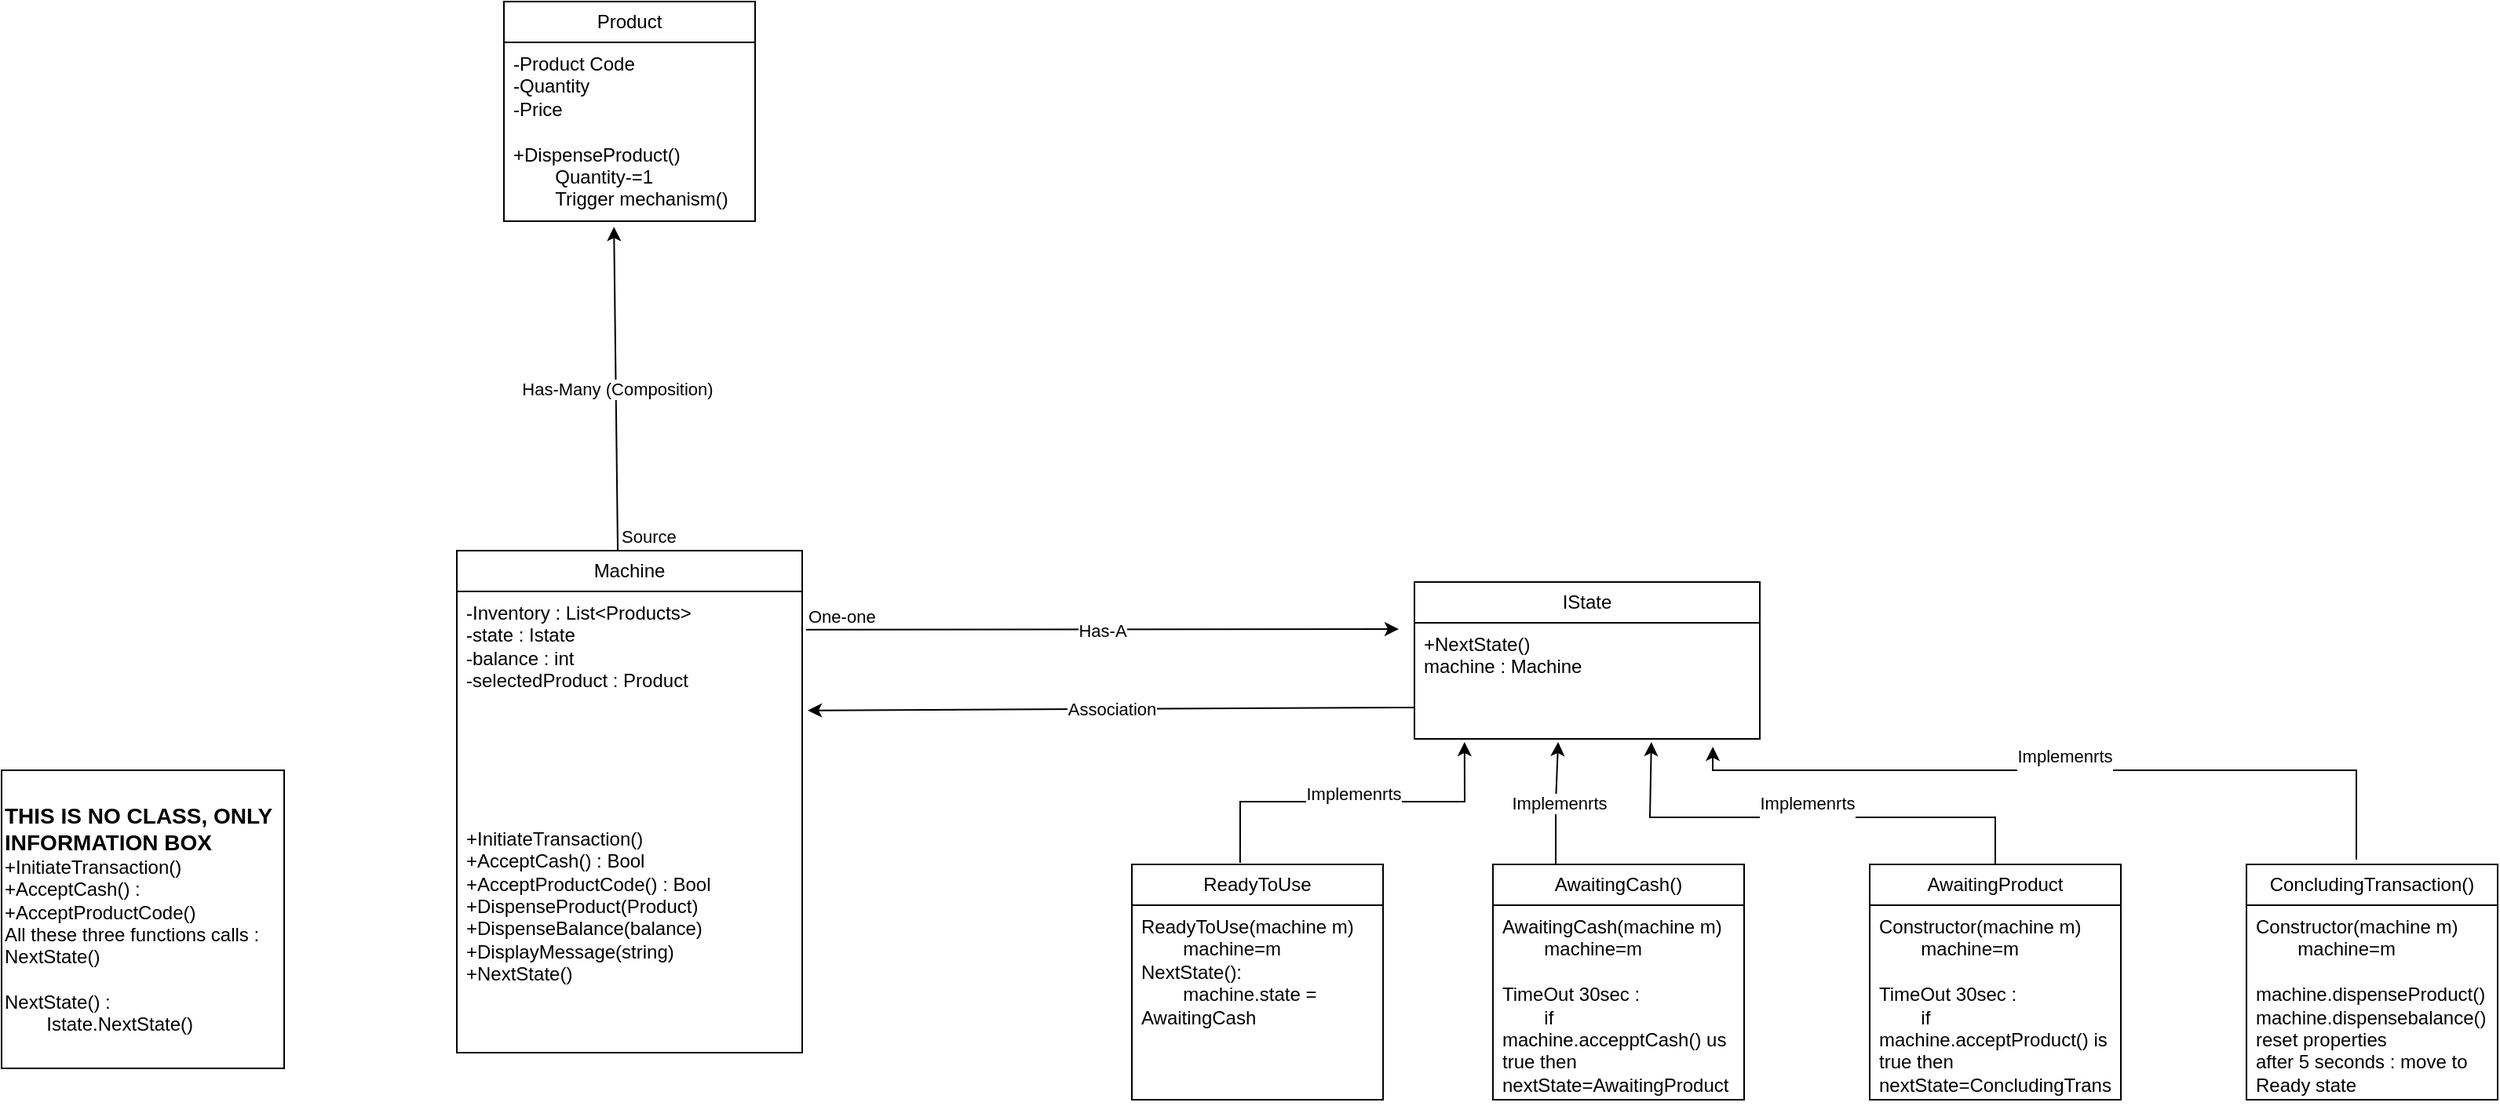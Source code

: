 <mxfile version="24.7.8">
  <diagram id="C5RBs43oDa-KdzZeNtuy" name="Page-1">
    <mxGraphModel dx="2449" dy="1594" grid="1" gridSize="10" guides="1" tooltips="1" connect="1" arrows="1" fold="1" page="0" pageScale="1" pageWidth="827" pageHeight="1169" math="0" shadow="0">
      <root>
        <mxCell id="WIyWlLk6GJQsqaUBKTNV-0" />
        <mxCell id="WIyWlLk6GJQsqaUBKTNV-1" parent="WIyWlLk6GJQsqaUBKTNV-0" />
        <mxCell id="9EL65uPqYUARe2e2anMU-4" value="Machine" style="swimlane;fontStyle=0;childLayout=stackLayout;horizontal=1;startSize=26;fillColor=none;horizontalStack=0;resizeParent=1;resizeParentMax=0;resizeLast=0;collapsible=1;marginBottom=0;whiteSpace=wrap;html=1;" vertex="1" parent="WIyWlLk6GJQsqaUBKTNV-1">
          <mxGeometry x="-100" y="40" width="220" height="320" as="geometry" />
        </mxCell>
        <mxCell id="9EL65uPqYUARe2e2anMU-5" value="-Inventory : List&amp;lt;Products&amp;gt;&lt;br&gt;-state : Istate&lt;br&gt;-balance : int&lt;br&gt;-selectedProduct : Product&lt;br&gt;&lt;br&gt;&lt;br&gt;&lt;br&gt;&lt;br&gt;&lt;br&gt;&lt;br&gt;+InitiateTransaction()&lt;br&gt;+AcceptCash() : Bool&lt;br&gt;+AcceptProductCode() : Bool&lt;br&gt;+DispenseProduct(Product)&lt;br&gt;+DispenseBalance(balance)&lt;div&gt;+DisplayMessage(string)&lt;br&gt;+NextState()&lt;/div&gt;" style="text;strokeColor=none;fillColor=none;align=left;verticalAlign=top;spacingLeft=4;spacingRight=4;overflow=hidden;rotatable=0;points=[[0,0.5],[1,0.5]];portConstraint=eastwest;whiteSpace=wrap;html=1;" vertex="1" parent="9EL65uPqYUARe2e2anMU-4">
          <mxGeometry y="26" width="220" height="294" as="geometry" />
        </mxCell>
        <mxCell id="9EL65uPqYUARe2e2anMU-10" value="IState" style="swimlane;fontStyle=0;childLayout=stackLayout;horizontal=1;startSize=26;fillColor=none;horizontalStack=0;resizeParent=1;resizeParentMax=0;resizeLast=0;collapsible=1;marginBottom=0;whiteSpace=wrap;html=1;" vertex="1" parent="WIyWlLk6GJQsqaUBKTNV-1">
          <mxGeometry x="510" y="60" width="220" height="100" as="geometry" />
        </mxCell>
        <mxCell id="9EL65uPqYUARe2e2anMU-11" value="+NextState()&lt;br&gt;machine : Machine" style="text;strokeColor=none;fillColor=none;align=left;verticalAlign=top;spacingLeft=4;spacingRight=4;overflow=hidden;rotatable=0;points=[[0,0.5],[1,0.5]];portConstraint=eastwest;whiteSpace=wrap;html=1;" vertex="1" parent="9EL65uPqYUARe2e2anMU-10">
          <mxGeometry y="26" width="220" height="74" as="geometry" />
        </mxCell>
        <mxCell id="9EL65uPqYUARe2e2anMU-12" value="ReadyToUse" style="swimlane;fontStyle=0;childLayout=stackLayout;horizontal=1;startSize=26;fillColor=none;horizontalStack=0;resizeParent=1;resizeParentMax=0;resizeLast=0;collapsible=1;marginBottom=0;whiteSpace=wrap;html=1;" vertex="1" parent="WIyWlLk6GJQsqaUBKTNV-1">
          <mxGeometry x="330" y="240" width="160" height="150" as="geometry" />
        </mxCell>
        <mxCell id="9EL65uPqYUARe2e2anMU-13" value="ReadyToUse(machine m)&lt;br&gt;&lt;span style=&quot;white-space: pre;&quot;&gt;&#x9;&lt;/span&gt;machine=m&lt;br&gt;NextState():&lt;br&gt;&lt;span style=&quot;white-space: pre;&quot;&gt;&#x9;&lt;/span&gt;machine.state = AwaitingCash" style="text;strokeColor=none;fillColor=none;align=left;verticalAlign=top;spacingLeft=4;spacingRight=4;overflow=hidden;rotatable=0;points=[[0,0.5],[1,0.5]];portConstraint=eastwest;whiteSpace=wrap;html=1;" vertex="1" parent="9EL65uPqYUARe2e2anMU-12">
          <mxGeometry y="26" width="160" height="124" as="geometry" />
        </mxCell>
        <mxCell id="9EL65uPqYUARe2e2anMU-14" value="Product" style="swimlane;fontStyle=0;childLayout=stackLayout;horizontal=1;startSize=26;fillColor=none;horizontalStack=0;resizeParent=1;resizeParentMax=0;resizeLast=0;collapsible=1;marginBottom=0;whiteSpace=wrap;html=1;" vertex="1" parent="WIyWlLk6GJQsqaUBKTNV-1">
          <mxGeometry x="-70" y="-310" width="160" height="140" as="geometry" />
        </mxCell>
        <mxCell id="9EL65uPqYUARe2e2anMU-15" value="-Product Code&lt;br&gt;-Quantity&lt;br&gt;-Price&lt;div&gt;&lt;br&gt;+DispenseProduct()&lt;br&gt;&lt;span style=&quot;white-space: pre;&quot;&gt;&#x9;&lt;/span&gt;Quantity-=1&lt;br&gt;&lt;span style=&quot;white-space: pre;&quot;&gt;&#x9;&lt;/span&gt;Trigger mechanism()&lt;br&gt;&lt;/div&gt;" style="text;strokeColor=none;fillColor=none;align=left;verticalAlign=top;spacingLeft=4;spacingRight=4;overflow=hidden;rotatable=0;points=[[0,0.5],[1,0.5]];portConstraint=eastwest;whiteSpace=wrap;html=1;" vertex="1" parent="9EL65uPqYUARe2e2anMU-14">
          <mxGeometry y="26" width="160" height="114" as="geometry" />
        </mxCell>
        <mxCell id="9EL65uPqYUARe2e2anMU-23" value="AwaitingCash()" style="swimlane;fontStyle=0;childLayout=stackLayout;horizontal=1;startSize=26;fillColor=none;horizontalStack=0;resizeParent=1;resizeParentMax=0;resizeLast=0;collapsible=1;marginBottom=0;whiteSpace=wrap;html=1;" vertex="1" parent="WIyWlLk6GJQsqaUBKTNV-1">
          <mxGeometry x="560" y="240" width="160" height="150" as="geometry" />
        </mxCell>
        <mxCell id="9EL65uPqYUARe2e2anMU-24" value="AwaitingCash(machine m)&lt;br&gt;&lt;span style=&quot;white-space: pre;&quot;&gt;&#x9;&lt;/span&gt;machine=m&lt;div&gt;&lt;br&gt;TimeOut 30sec :&lt;br&gt;&lt;span style=&quot;white-space: pre;&quot;&gt;&#x9;&lt;/span&gt;if machine.accepptCash() us true then nextState=AwaitingProduct&lt;br&gt;&lt;/div&gt;" style="text;strokeColor=none;fillColor=none;align=left;verticalAlign=top;spacingLeft=4;spacingRight=4;overflow=hidden;rotatable=0;points=[[0,0.5],[1,0.5]];portConstraint=eastwest;whiteSpace=wrap;html=1;" vertex="1" parent="9EL65uPqYUARe2e2anMU-23">
          <mxGeometry y="26" width="160" height="124" as="geometry" />
        </mxCell>
        <mxCell id="9EL65uPqYUARe2e2anMU-25" value="AwaitingProduct" style="swimlane;fontStyle=0;childLayout=stackLayout;horizontal=1;startSize=26;fillColor=none;horizontalStack=0;resizeParent=1;resizeParentMax=0;resizeLast=0;collapsible=1;marginBottom=0;whiteSpace=wrap;html=1;" vertex="1" parent="WIyWlLk6GJQsqaUBKTNV-1">
          <mxGeometry x="800" y="240" width="160" height="150" as="geometry" />
        </mxCell>
        <mxCell id="9EL65uPqYUARe2e2anMU-26" value="Constructor(machine m)&lt;br&gt;&lt;span style=&quot;white-space: pre;&quot;&gt;&#x9;&lt;/span&gt;machine=m&lt;br&gt;&lt;br&gt;TimeOut 30sec :&lt;br&gt;&lt;span style=&quot;white-space: pre;&quot;&gt;&#x9;&lt;/span&gt;if machine.acceptProduct() is true then nextState=ConcludingTrans" style="text;strokeColor=none;fillColor=none;align=left;verticalAlign=top;spacingLeft=4;spacingRight=4;overflow=hidden;rotatable=0;points=[[0,0.5],[1,0.5]];portConstraint=eastwest;whiteSpace=wrap;html=1;" vertex="1" parent="9EL65uPqYUARe2e2anMU-25">
          <mxGeometry y="26" width="160" height="124" as="geometry" />
        </mxCell>
        <mxCell id="9EL65uPqYUARe2e2anMU-27" value="ConcludingTransaction()" style="swimlane;fontStyle=0;childLayout=stackLayout;horizontal=1;startSize=26;fillColor=none;horizontalStack=0;resizeParent=1;resizeParentMax=0;resizeLast=0;collapsible=1;marginBottom=0;whiteSpace=wrap;html=1;" vertex="1" parent="WIyWlLk6GJQsqaUBKTNV-1">
          <mxGeometry x="1040" y="240" width="160" height="150" as="geometry" />
        </mxCell>
        <mxCell id="9EL65uPqYUARe2e2anMU-28" value="Constructor(machine m)&lt;br&gt;&lt;span style=&quot;white-space: pre;&quot;&gt;&#x9;&lt;/span&gt;machine=m&lt;br&gt;&lt;br&gt;machine.dispenseProduct()&lt;br&gt;machine.dispensebalance()&lt;br&gt;reset properties&lt;br&gt;after 5 seconds : move to Ready state" style="text;strokeColor=none;fillColor=none;align=left;verticalAlign=top;spacingLeft=4;spacingRight=4;overflow=hidden;rotatable=0;points=[[0,0.5],[1,0.5]];portConstraint=eastwest;whiteSpace=wrap;html=1;" vertex="1" parent="9EL65uPqYUARe2e2anMU-27">
          <mxGeometry y="26" width="160" height="124" as="geometry" />
        </mxCell>
        <mxCell id="9EL65uPqYUARe2e2anMU-29" value="" style="endArrow=classic;html=1;rounded=0;exitX=0.431;exitY=-0.007;exitDx=0;exitDy=0;exitPerimeter=0;entryX=0.145;entryY=1.027;entryDx=0;entryDy=0;entryPerimeter=0;" edge="1" parent="WIyWlLk6GJQsqaUBKTNV-1" source="9EL65uPqYUARe2e2anMU-12" target="9EL65uPqYUARe2e2anMU-11">
          <mxGeometry relative="1" as="geometry">
            <mxPoint x="560" y="270" as="sourcePoint" />
            <mxPoint x="660" y="270" as="targetPoint" />
            <Array as="points">
              <mxPoint x="399" y="200" />
              <mxPoint x="542" y="200" />
            </Array>
          </mxGeometry>
        </mxCell>
        <mxCell id="9EL65uPqYUARe2e2anMU-30" value="Label" style="edgeLabel;resizable=0;html=1;;align=center;verticalAlign=middle;" connectable="0" vertex="1" parent="9EL65uPqYUARe2e2anMU-29">
          <mxGeometry relative="1" as="geometry" />
        </mxCell>
        <mxCell id="9EL65uPqYUARe2e2anMU-32" value="Implemenrts&lt;div&gt;&lt;br&gt;&lt;/div&gt;" style="edgeLabel;html=1;align=center;verticalAlign=middle;resizable=0;points=[];" vertex="1" connectable="0" parent="9EL65uPqYUARe2e2anMU-29">
          <mxGeometry x="0.009" y="-2" relative="1" as="geometry">
            <mxPoint as="offset" />
          </mxGeometry>
        </mxCell>
        <mxCell id="9EL65uPqYUARe2e2anMU-33" value="" style="endArrow=classic;html=1;rounded=0;exitX=0.431;exitY=-0.007;exitDx=0;exitDy=0;exitPerimeter=0;entryX=0.273;entryY=1.027;entryDx=0;entryDy=0;entryPerimeter=0;" edge="1" parent="WIyWlLk6GJQsqaUBKTNV-1">
          <mxGeometry relative="1" as="geometry">
            <mxPoint x="600" y="240" as="sourcePoint" />
            <mxPoint x="601.56" y="161.998" as="targetPoint" />
            <Array as="points">
              <mxPoint x="600" y="201" />
            </Array>
          </mxGeometry>
        </mxCell>
        <mxCell id="9EL65uPqYUARe2e2anMU-34" value="Label" style="edgeLabel;resizable=0;html=1;;align=center;verticalAlign=middle;" connectable="0" vertex="1" parent="9EL65uPqYUARe2e2anMU-33">
          <mxGeometry relative="1" as="geometry" />
        </mxCell>
        <mxCell id="9EL65uPqYUARe2e2anMU-35" value="Implemenrts" style="edgeLabel;html=1;align=center;verticalAlign=middle;resizable=0;points=[];" vertex="1" connectable="0" parent="9EL65uPqYUARe2e2anMU-33">
          <mxGeometry x="0.009" y="-2" relative="1" as="geometry">
            <mxPoint as="offset" />
          </mxGeometry>
        </mxCell>
        <mxCell id="9EL65uPqYUARe2e2anMU-39" value="" style="endArrow=classic;html=1;rounded=0;exitX=0.431;exitY=-0.007;exitDx=0;exitDy=0;exitPerimeter=0;entryX=0.864;entryY=1.068;entryDx=0;entryDy=0;entryPerimeter=0;" edge="1" parent="WIyWlLk6GJQsqaUBKTNV-1" target="9EL65uPqYUARe2e2anMU-11">
          <mxGeometry relative="1" as="geometry">
            <mxPoint x="1110" y="237" as="sourcePoint" />
            <mxPoint x="1253" y="160" as="targetPoint" />
            <Array as="points">
              <mxPoint x="1110" y="180" />
              <mxPoint x="700" y="180" />
            </Array>
          </mxGeometry>
        </mxCell>
        <mxCell id="9EL65uPqYUARe2e2anMU-40" value="Label" style="edgeLabel;resizable=0;html=1;;align=center;verticalAlign=middle;" connectable="0" vertex="1" parent="9EL65uPqYUARe2e2anMU-39">
          <mxGeometry relative="1" as="geometry" />
        </mxCell>
        <mxCell id="9EL65uPqYUARe2e2anMU-41" value="Implemenrts&lt;div&gt;&lt;br&gt;&lt;/div&gt;" style="edgeLabel;html=1;align=center;verticalAlign=middle;resizable=0;points=[];" vertex="1" connectable="0" parent="9EL65uPqYUARe2e2anMU-39">
          <mxGeometry x="0.009" y="-2" relative="1" as="geometry">
            <mxPoint as="offset" />
          </mxGeometry>
        </mxCell>
        <mxCell id="9EL65uPqYUARe2e2anMU-42" value="" style="endArrow=classic;html=1;rounded=0;exitX=0.5;exitY=0;exitDx=0;exitDy=0;entryX=0.686;entryY=1.027;entryDx=0;entryDy=0;entryPerimeter=0;" edge="1" parent="WIyWlLk6GJQsqaUBKTNV-1" source="9EL65uPqYUARe2e2anMU-25" target="9EL65uPqYUARe2e2anMU-11">
          <mxGeometry relative="1" as="geometry">
            <mxPoint x="1050" y="232" as="sourcePoint" />
            <mxPoint x="640" y="160" as="targetPoint" />
            <Array as="points">
              <mxPoint x="880" y="210" />
              <mxPoint x="660" y="210" />
            </Array>
          </mxGeometry>
        </mxCell>
        <mxCell id="9EL65uPqYUARe2e2anMU-43" value="Label" style="edgeLabel;resizable=0;html=1;;align=center;verticalAlign=middle;" connectable="0" vertex="1" parent="9EL65uPqYUARe2e2anMU-42">
          <mxGeometry relative="1" as="geometry" />
        </mxCell>
        <mxCell id="9EL65uPqYUARe2e2anMU-44" value="Implemenrts&lt;div&gt;&lt;br&gt;&lt;/div&gt;" style="edgeLabel;html=1;align=center;verticalAlign=middle;resizable=0;points=[];" vertex="1" connectable="0" parent="9EL65uPqYUARe2e2anMU-42">
          <mxGeometry x="0.009" y="-2" relative="1" as="geometry">
            <mxPoint as="offset" />
          </mxGeometry>
        </mxCell>
        <mxCell id="9EL65uPqYUARe2e2anMU-45" value="&lt;span style=&quot;&quot;&gt;&lt;b&gt;&lt;font style=&quot;font-size: 14px;&quot;&gt;THIS IS NO CLASS, ONLY INFORMATION BOX&lt;/font&gt;&lt;/b&gt;&lt;br&gt;+InitiateTransaction()&lt;/span&gt;&lt;br style=&quot;&quot;&gt;&lt;span style=&quot;&quot;&gt;+AcceptCash() :&lt;/span&gt;&lt;br style=&quot;&quot;&gt;&lt;span style=&quot;&quot;&gt;+AcceptProductCode()&lt;br&gt;All these three functions calls : NextState()&lt;br&gt;&lt;br&gt;NextState() :&lt;br&gt;&lt;span style=&quot;white-space: pre;&quot;&gt;&#x9;&lt;/span&gt;Istate.NextState()&lt;br&gt;&lt;/span&gt;" style="rounded=0;whiteSpace=wrap;html=1;align=left;" vertex="1" parent="WIyWlLk6GJQsqaUBKTNV-1">
          <mxGeometry x="-390" y="180" width="180" height="190" as="geometry" />
        </mxCell>
        <mxCell id="9EL65uPqYUARe2e2anMU-48" value="" style="endArrow=classic;html=1;rounded=0;exitX=1.011;exitY=0.178;exitDx=0;exitDy=0;exitPerimeter=0;" edge="1" parent="WIyWlLk6GJQsqaUBKTNV-1">
          <mxGeometry relative="1" as="geometry">
            <mxPoint x="122.42" y="90.332" as="sourcePoint" />
            <mxPoint x="500" y="90" as="targetPoint" />
          </mxGeometry>
        </mxCell>
        <mxCell id="9EL65uPqYUARe2e2anMU-49" value="Label" style="edgeLabel;resizable=0;html=1;;align=center;verticalAlign=middle;" connectable="0" vertex="1" parent="9EL65uPqYUARe2e2anMU-48">
          <mxGeometry relative="1" as="geometry" />
        </mxCell>
        <mxCell id="9EL65uPqYUARe2e2anMU-50" value="One-one" style="edgeLabel;resizable=0;html=1;;align=left;verticalAlign=bottom;" connectable="0" vertex="1" parent="9EL65uPqYUARe2e2anMU-48">
          <mxGeometry x="-1" relative="1" as="geometry" />
        </mxCell>
        <mxCell id="9EL65uPqYUARe2e2anMU-51" value="Has-A" style="edgeLabel;html=1;align=center;verticalAlign=middle;resizable=0;points=[];" vertex="1" connectable="0" parent="9EL65uPqYUARe2e2anMU-48">
          <mxGeometry x="-0.003" y="-1" relative="1" as="geometry">
            <mxPoint as="offset" />
          </mxGeometry>
        </mxCell>
        <mxCell id="9EL65uPqYUARe2e2anMU-52" value="" style="endArrow=classic;html=1;rounded=0;entryX=1.016;entryY=0.258;entryDx=0;entryDy=0;entryPerimeter=0;" edge="1" parent="WIyWlLk6GJQsqaUBKTNV-1" target="9EL65uPqYUARe2e2anMU-5">
          <mxGeometry relative="1" as="geometry">
            <mxPoint x="510" y="140" as="sourcePoint" />
            <mxPoint x="560" y="300" as="targetPoint" />
          </mxGeometry>
        </mxCell>
        <mxCell id="9EL65uPqYUARe2e2anMU-53" value="Association" style="edgeLabel;resizable=0;html=1;;align=center;verticalAlign=middle;" connectable="0" vertex="1" parent="9EL65uPqYUARe2e2anMU-52">
          <mxGeometry relative="1" as="geometry" />
        </mxCell>
        <mxCell id="9EL65uPqYUARe2e2anMU-57" value="" style="endArrow=classic;html=1;rounded=0;exitX=0.466;exitY=-0.001;exitDx=0;exitDy=0;exitPerimeter=0;entryX=0.438;entryY=1.032;entryDx=0;entryDy=0;entryPerimeter=0;" edge="1" parent="WIyWlLk6GJQsqaUBKTNV-1" source="9EL65uPqYUARe2e2anMU-4" target="9EL65uPqYUARe2e2anMU-15">
          <mxGeometry relative="1" as="geometry">
            <mxPoint x="200" y="100" as="sourcePoint" />
            <mxPoint x="360" y="100" as="targetPoint" />
          </mxGeometry>
        </mxCell>
        <mxCell id="9EL65uPqYUARe2e2anMU-58" value="Has-Many (Composition)" style="edgeLabel;resizable=0;html=1;;align=center;verticalAlign=middle;" connectable="0" vertex="1" parent="9EL65uPqYUARe2e2anMU-57">
          <mxGeometry relative="1" as="geometry" />
        </mxCell>
        <mxCell id="9EL65uPqYUARe2e2anMU-59" value="Source" style="edgeLabel;resizable=0;html=1;;align=left;verticalAlign=bottom;" connectable="0" vertex="1" parent="9EL65uPqYUARe2e2anMU-57">
          <mxGeometry x="-1" relative="1" as="geometry" />
        </mxCell>
      </root>
    </mxGraphModel>
  </diagram>
</mxfile>
